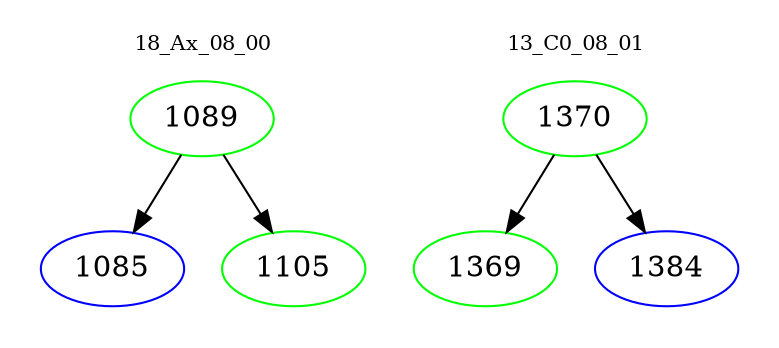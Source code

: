 digraph{
subgraph cluster_0 {
color = white
label = "18_Ax_08_00";
fontsize=10;
T0_1089 [label="1089", color="green"]
T0_1089 -> T0_1085 [color="black"]
T0_1085 [label="1085", color="blue"]
T0_1089 -> T0_1105 [color="black"]
T0_1105 [label="1105", color="green"]
}
subgraph cluster_1 {
color = white
label = "13_C0_08_01";
fontsize=10;
T1_1370 [label="1370", color="green"]
T1_1370 -> T1_1369 [color="black"]
T1_1369 [label="1369", color="green"]
T1_1370 -> T1_1384 [color="black"]
T1_1384 [label="1384", color="blue"]
}
}
